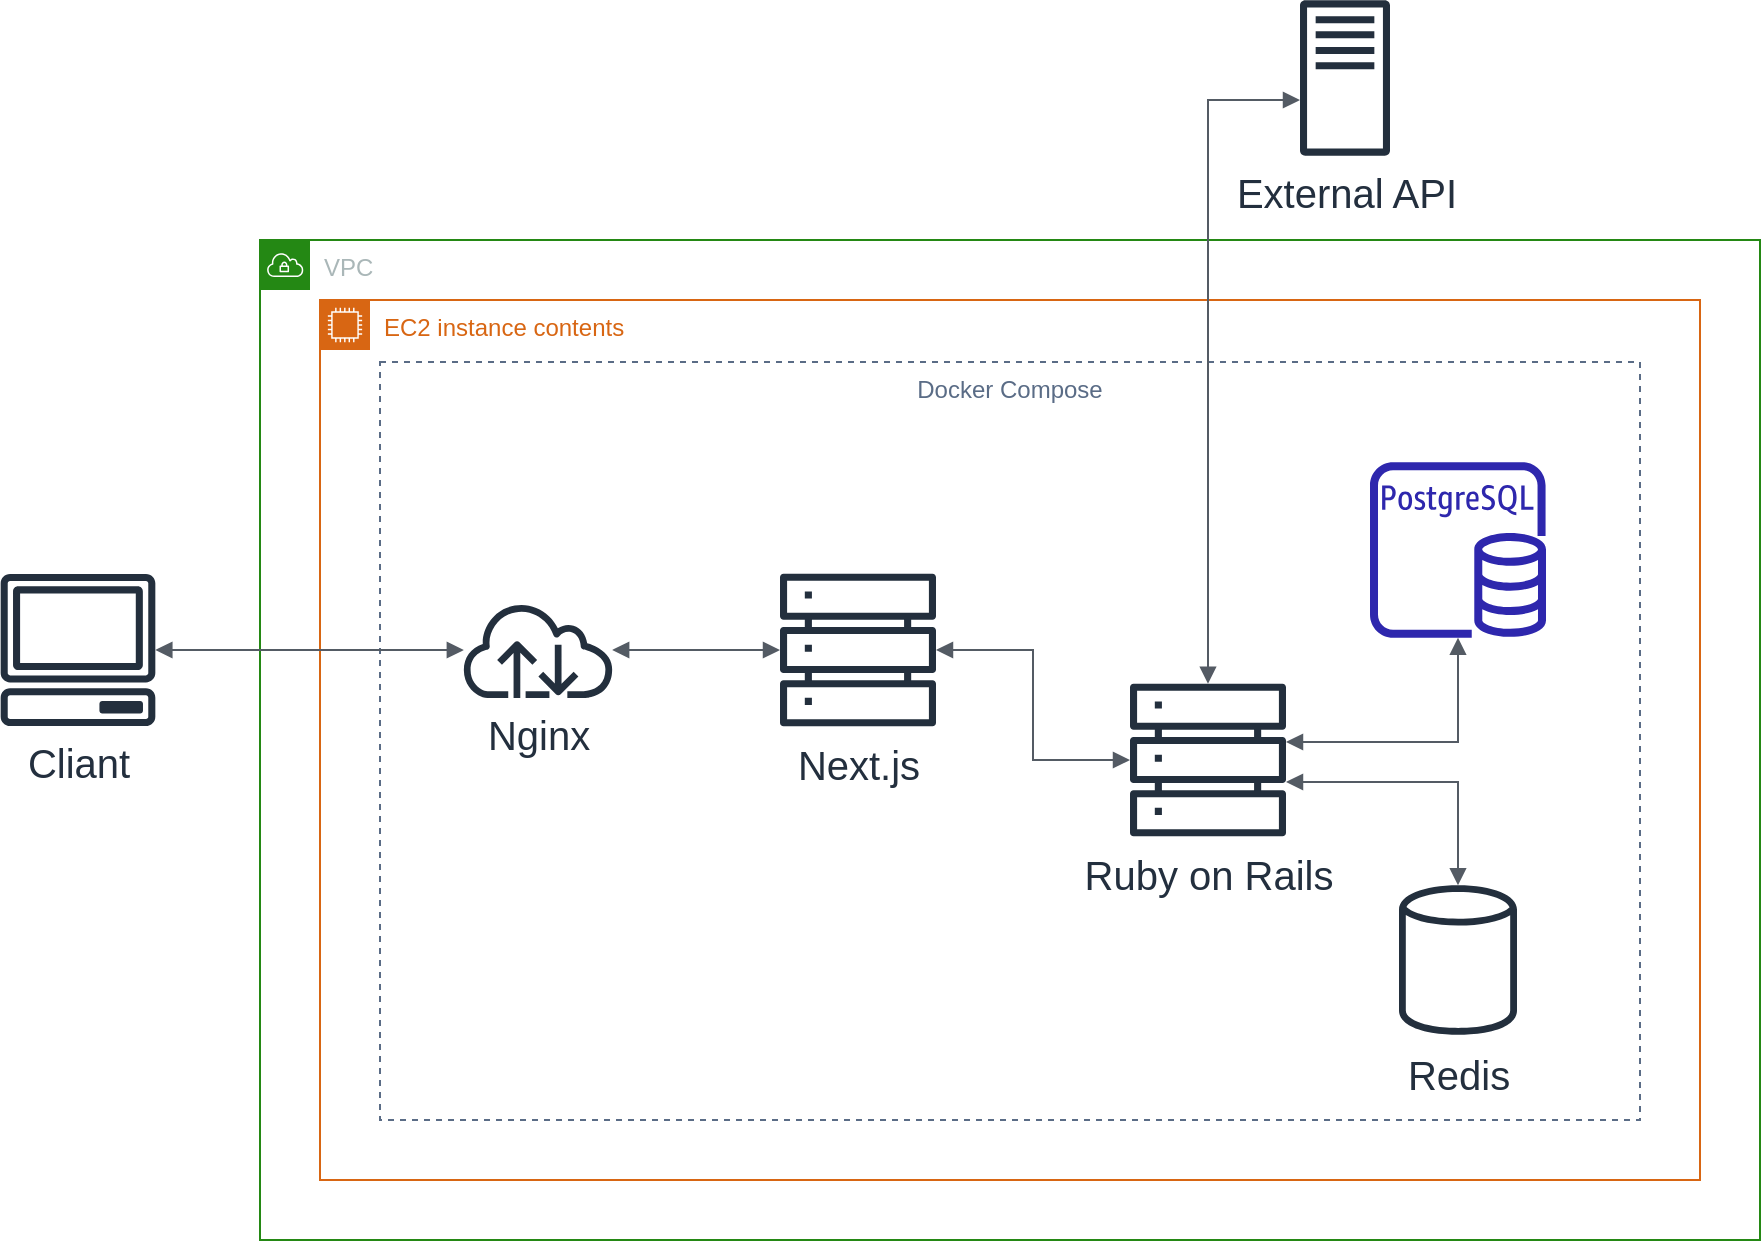 <mxfile version="21.6.8" type="device">
  <diagram id="Ht1M8jgEwFfnCIfOTk4-" name="Page-1">
    <mxGraphModel dx="1434" dy="782" grid="1" gridSize="10" guides="1" tooltips="1" connect="1" arrows="1" fold="1" page="1" pageScale="1" pageWidth="1169" pageHeight="827" math="0" shadow="0">
      <root>
        <mxCell id="0" />
        <mxCell id="1" parent="0" />
        <mxCell id="qoDXUyRk_l6neot9Q5Ap-5" value="VPC" style="points=[[0,0],[0.25,0],[0.5,0],[0.75,0],[1,0],[1,0.25],[1,0.5],[1,0.75],[1,1],[0.75,1],[0.5,1],[0.25,1],[0,1],[0,0.75],[0,0.5],[0,0.25]];outlineConnect=0;gradientColor=none;html=1;whiteSpace=wrap;fontSize=12;fontStyle=0;container=1;pointerEvents=0;collapsible=0;recursiveResize=0;shape=mxgraph.aws4.group;grIcon=mxgraph.aws4.group_vpc;strokeColor=#248814;fillColor=none;verticalAlign=top;align=left;spacingLeft=30;fontColor=#AAB7B8;dashed=0;" vertex="1" parent="1">
          <mxGeometry x="270" y="240" width="750" height="500" as="geometry" />
        </mxCell>
        <mxCell id="qoDXUyRk_l6neot9Q5Ap-47" value="EC2 instance contents" style="points=[[0,0],[0.25,0],[0.5,0],[0.75,0],[1,0],[1,0.25],[1,0.5],[1,0.75],[1,1],[0.75,1],[0.5,1],[0.25,1],[0,1],[0,0.75],[0,0.5],[0,0.25]];outlineConnect=0;gradientColor=none;html=1;whiteSpace=wrap;fontSize=12;fontStyle=0;container=1;pointerEvents=0;collapsible=0;recursiveResize=0;shape=mxgraph.aws4.group;grIcon=mxgraph.aws4.group_ec2_instance_contents;strokeColor=#D86613;fillColor=none;verticalAlign=top;align=left;spacingLeft=30;fontColor=#D86613;dashed=0;" vertex="1" parent="qoDXUyRk_l6neot9Q5Ap-5">
          <mxGeometry x="30" y="30" width="690" height="440" as="geometry" />
        </mxCell>
        <mxCell id="qoDXUyRk_l6neot9Q5Ap-49" value="Docker Compose" style="fillColor=none;strokeColor=#5A6C86;dashed=1;verticalAlign=top;fontStyle=0;fontColor=#5A6C86;whiteSpace=wrap;html=1;" vertex="1" parent="qoDXUyRk_l6neot9Q5Ap-47">
          <mxGeometry x="30" y="31" width="630" height="379" as="geometry" />
        </mxCell>
        <mxCell id="qoDXUyRk_l6neot9Q5Ap-6" value="" style="sketch=0;outlineConnect=0;fontColor=#232F3E;gradientColor=none;fillColor=#2E27AD;strokeColor=none;dashed=0;verticalLabelPosition=bottom;verticalAlign=top;align=center;html=1;fontSize=20;fontStyle=0;aspect=fixed;pointerEvents=1;shape=mxgraph.aws4.rds_postgresql_instance;" vertex="1" parent="qoDXUyRk_l6neot9Q5Ap-47">
          <mxGeometry x="525" y="81" width="88" height="88" as="geometry" />
        </mxCell>
        <mxCell id="qoDXUyRk_l6neot9Q5Ap-7" value="Ruby on Rails" style="sketch=0;outlineConnect=0;fontColor=#232F3E;gradientColor=none;fillColor=#232F3D;strokeColor=none;dashed=0;verticalLabelPosition=bottom;verticalAlign=top;align=center;html=1;fontSize=20;fontStyle=0;aspect=fixed;pointerEvents=1;shape=mxgraph.aws4.servers;" vertex="1" parent="qoDXUyRk_l6neot9Q5Ap-47">
          <mxGeometry x="405" y="191" width="78" height="78" as="geometry" />
        </mxCell>
        <mxCell id="qoDXUyRk_l6neot9Q5Ap-8" value="Next.js" style="sketch=0;outlineConnect=0;fontColor=#232F3E;gradientColor=none;fillColor=#232F3D;strokeColor=none;dashed=0;verticalLabelPosition=bottom;verticalAlign=top;align=center;html=1;fontSize=20;fontStyle=0;aspect=fixed;pointerEvents=1;shape=mxgraph.aws4.servers;" vertex="1" parent="qoDXUyRk_l6neot9Q5Ap-47">
          <mxGeometry x="230" y="136" width="78" height="78" as="geometry" />
        </mxCell>
        <mxCell id="qoDXUyRk_l6neot9Q5Ap-18" value="" style="edgeStyle=orthogonalEdgeStyle;html=1;endArrow=block;elbow=vertical;startArrow=block;startFill=1;endFill=1;strokeColor=#545B64;rounded=0;" edge="1" parent="qoDXUyRk_l6neot9Q5Ap-47" source="qoDXUyRk_l6neot9Q5Ap-8" target="qoDXUyRk_l6neot9Q5Ap-7">
          <mxGeometry width="100" relative="1" as="geometry">
            <mxPoint x="380" y="31" as="sourcePoint" />
            <mxPoint x="480" y="31" as="targetPoint" />
            <Array as="points" />
          </mxGeometry>
        </mxCell>
        <mxCell id="qoDXUyRk_l6neot9Q5Ap-10" value="Redis" style="sketch=0;outlineConnect=0;fontColor=#232F3E;gradientColor=none;fillColor=#232F3D;strokeColor=none;dashed=0;verticalLabelPosition=bottom;verticalAlign=top;align=center;html=1;fontSize=20;fontStyle=0;aspect=fixed;pointerEvents=1;shape=mxgraph.aws4.generic_database;" vertex="1" parent="qoDXUyRk_l6neot9Q5Ap-47">
          <mxGeometry x="539.5" y="291" width="59" height="78" as="geometry" />
        </mxCell>
        <mxCell id="qoDXUyRk_l6neot9Q5Ap-50" value="" style="edgeStyle=orthogonalEdgeStyle;html=1;endArrow=block;elbow=vertical;startArrow=block;startFill=1;endFill=1;strokeColor=#545B64;rounded=0;" edge="1" parent="qoDXUyRk_l6neot9Q5Ap-47" source="qoDXUyRk_l6neot9Q5Ap-7" target="qoDXUyRk_l6neot9Q5Ap-6">
          <mxGeometry width="100" relative="1" as="geometry">
            <mxPoint x="230" y="141" as="sourcePoint" />
            <mxPoint x="330" y="141" as="targetPoint" />
            <Array as="points">
              <mxPoint x="569" y="221" />
            </Array>
          </mxGeometry>
        </mxCell>
        <mxCell id="qoDXUyRk_l6neot9Q5Ap-51" value="" style="edgeStyle=orthogonalEdgeStyle;html=1;endArrow=block;elbow=vertical;startArrow=block;startFill=1;endFill=1;strokeColor=#545B64;rounded=0;" edge="1" parent="qoDXUyRk_l6neot9Q5Ap-47" source="qoDXUyRk_l6neot9Q5Ap-7" target="qoDXUyRk_l6neot9Q5Ap-10">
          <mxGeometry width="100" relative="1" as="geometry">
            <mxPoint x="230" y="141" as="sourcePoint" />
            <mxPoint x="330" y="141" as="targetPoint" />
            <Array as="points">
              <mxPoint x="569" y="241" />
            </Array>
          </mxGeometry>
        </mxCell>
        <mxCell id="qoDXUyRk_l6neot9Q5Ap-11" value="Nginx&lt;br style=&quot;font-size: 20px;&quot;&gt;" style="sketch=0;outlineConnect=0;fontColor=#232F3E;gradientColor=none;fillColor=#232F3D;strokeColor=none;dashed=0;verticalLabelPosition=bottom;verticalAlign=top;align=center;html=1;fontSize=20;fontStyle=0;aspect=fixed;pointerEvents=1;shape=mxgraph.aws4.internet;" vertex="1" parent="qoDXUyRk_l6neot9Q5Ap-47">
          <mxGeometry x="70" y="151" width="78" height="48" as="geometry" />
        </mxCell>
        <mxCell id="qoDXUyRk_l6neot9Q5Ap-17" value="" style="edgeStyle=orthogonalEdgeStyle;html=1;endArrow=block;elbow=vertical;startArrow=block;startFill=1;endFill=1;strokeColor=#545B64;rounded=0;" edge="1" parent="qoDXUyRk_l6neot9Q5Ap-47" source="qoDXUyRk_l6neot9Q5Ap-11" target="qoDXUyRk_l6neot9Q5Ap-8">
          <mxGeometry width="100" relative="1" as="geometry">
            <mxPoint x="48" y="249" as="sourcePoint" />
            <mxPoint x="148" y="249" as="targetPoint" />
          </mxGeometry>
        </mxCell>
        <mxCell id="qoDXUyRk_l6neot9Q5Ap-53" style="edgeStyle=orthogonalEdgeStyle;rounded=0;orthogonalLoop=1;jettySize=auto;html=1;exitX=0.5;exitY=1;exitDx=0;exitDy=0;" edge="1" parent="qoDXUyRk_l6neot9Q5Ap-47" source="qoDXUyRk_l6neot9Q5Ap-49" target="qoDXUyRk_l6neot9Q5Ap-49">
          <mxGeometry relative="1" as="geometry" />
        </mxCell>
        <mxCell id="qoDXUyRk_l6neot9Q5Ap-37" value="&lt;font style=&quot;font-size: 20px;&quot;&gt;Cliant&lt;/font&gt;" style="sketch=0;outlineConnect=0;fontColor=#232F3E;gradientColor=none;fillColor=#232F3D;strokeColor=none;dashed=0;verticalLabelPosition=bottom;verticalAlign=top;align=center;html=1;fontSize=20;fontStyle=0;aspect=fixed;pointerEvents=1;shape=mxgraph.aws4.client;" vertex="1" parent="1">
          <mxGeometry x="140" y="407" width="78" height="76" as="geometry" />
        </mxCell>
        <mxCell id="qoDXUyRk_l6neot9Q5Ap-38" value="" style="edgeStyle=orthogonalEdgeStyle;html=1;endArrow=block;elbow=vertical;startArrow=block;startFill=1;endFill=1;strokeColor=#545B64;rounded=0;" edge="1" parent="1" source="qoDXUyRk_l6neot9Q5Ap-37" target="qoDXUyRk_l6neot9Q5Ap-11">
          <mxGeometry width="100" relative="1" as="geometry">
            <mxPoint x="530" y="420" as="sourcePoint" />
            <mxPoint x="630" y="420" as="targetPoint" />
          </mxGeometry>
        </mxCell>
        <mxCell id="qoDXUyRk_l6neot9Q5Ap-41" value="External API" style="sketch=0;outlineConnect=0;fontColor=#232F3E;gradientColor=none;fillColor=#232F3D;strokeColor=none;dashed=0;verticalLabelPosition=bottom;verticalAlign=top;align=center;html=1;fontSize=20;fontStyle=0;aspect=fixed;pointerEvents=1;shape=mxgraph.aws4.traditional_server;" vertex="1" parent="1">
          <mxGeometry x="790" y="120" width="45" height="78" as="geometry" />
        </mxCell>
        <mxCell id="qoDXUyRk_l6neot9Q5Ap-43" value="" style="edgeStyle=orthogonalEdgeStyle;html=1;endArrow=block;elbow=vertical;startArrow=block;startFill=1;endFill=1;strokeColor=#545B64;rounded=0;" edge="1" parent="1" source="qoDXUyRk_l6neot9Q5Ap-7" target="qoDXUyRk_l6neot9Q5Ap-41">
          <mxGeometry width="100" relative="1" as="geometry">
            <mxPoint x="750" y="260" as="sourcePoint" />
            <mxPoint x="640" y="110" as="targetPoint" />
            <Array as="points">
              <mxPoint x="744" y="170" />
            </Array>
          </mxGeometry>
        </mxCell>
      </root>
    </mxGraphModel>
  </diagram>
</mxfile>
